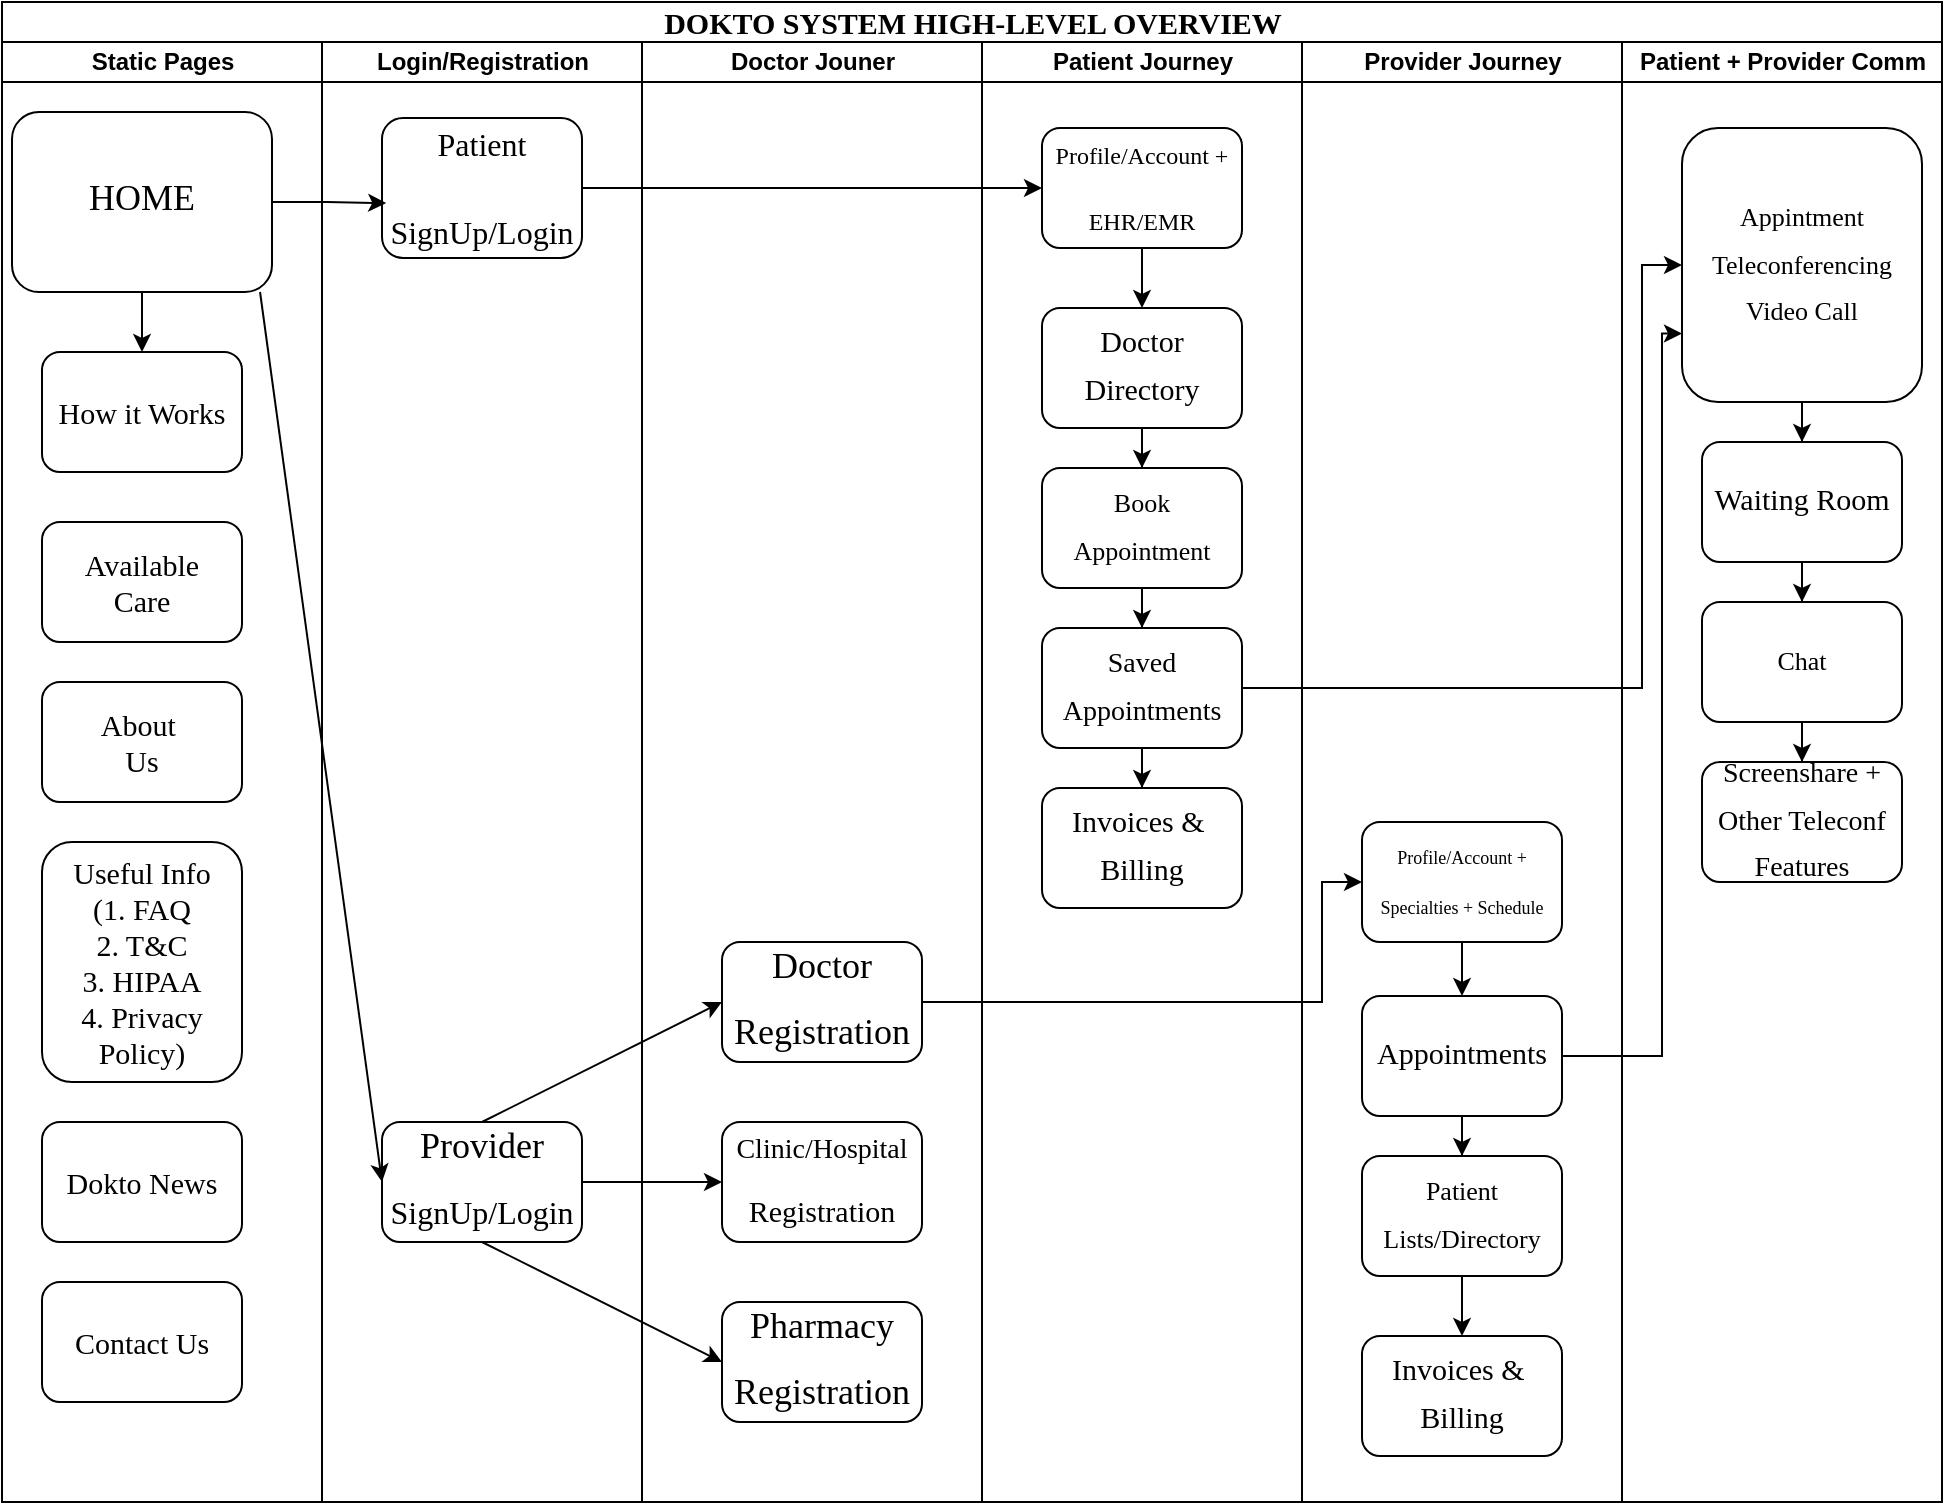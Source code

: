 <mxfile version="14.9.8" type="github">
  <diagram name="Page-1" id="74e2e168-ea6b-b213-b513-2b3c1d86103e">
    <mxGraphModel dx="1422" dy="740" grid="1" gridSize="10" guides="1" tooltips="1" connect="1" arrows="1" fold="1" page="1" pageScale="1" pageWidth="1100" pageHeight="850" background="none" math="0" shadow="0">
      <root>
        <mxCell id="0" />
        <mxCell id="1" parent="0" />
        <mxCell id="77e6c97f196da883-1" value="&lt;font style=&quot;font-size: 15px&quot;&gt;DOKTO SYSTEM HIGH-LEVEL OVERVIEW&lt;/font&gt;" style="swimlane;html=1;childLayout=stackLayout;startSize=20;rounded=0;shadow=0;labelBackgroundColor=none;strokeWidth=1;fontFamily=Verdana;fontSize=8;align=center;" parent="1" vertex="1">
          <mxGeometry x="70" y="40" width="970" height="750" as="geometry" />
        </mxCell>
        <mxCell id="77e6c97f196da883-2" value="Static Pages" style="swimlane;html=1;startSize=20;" parent="77e6c97f196da883-1" vertex="1">
          <mxGeometry y="20" width="160" height="730" as="geometry" />
        </mxCell>
        <mxCell id="jQUbzYPPH5g8hpw0QfmZ-1" value="" style="edgeStyle=orthogonalEdgeStyle;rounded=0;orthogonalLoop=1;jettySize=auto;html=1;" edge="1" parent="77e6c97f196da883-2" source="77e6c97f196da883-8" target="77e6c97f196da883-9">
          <mxGeometry relative="1" as="geometry" />
        </mxCell>
        <mxCell id="77e6c97f196da883-8" value="&lt;p style=&quot;line-height: 270%&quot;&gt;&lt;font style=&quot;font-size: 18px&quot;&gt;HOME&lt;/font&gt;&lt;/p&gt;" style="rounded=1;whiteSpace=wrap;html=1;shadow=0;labelBackgroundColor=none;strokeWidth=1;fontFamily=Verdana;fontSize=8;align=center;" parent="77e6c97f196da883-2" vertex="1">
          <mxGeometry x="5" y="35" width="130" height="90" as="geometry" />
        </mxCell>
        <mxCell id="77e6c97f196da883-9" value="&lt;font style=&quot;font-size: 15px&quot;&gt;How it Works&lt;/font&gt;" style="rounded=1;whiteSpace=wrap;html=1;shadow=0;labelBackgroundColor=none;strokeWidth=1;fontFamily=Verdana;fontSize=8;align=center;" parent="77e6c97f196da883-2" vertex="1">
          <mxGeometry x="20" y="155" width="100" height="60" as="geometry" />
        </mxCell>
        <mxCell id="jQUbzYPPH5g8hpw0QfmZ-2" value="&lt;font style=&quot;font-size: 15px&quot;&gt;Available&lt;br&gt;Care&lt;br&gt;&lt;/font&gt;" style="rounded=1;whiteSpace=wrap;html=1;shadow=0;labelBackgroundColor=none;strokeWidth=1;fontFamily=Verdana;fontSize=8;align=center;" vertex="1" parent="77e6c97f196da883-2">
          <mxGeometry x="20" y="240" width="100" height="60" as="geometry" />
        </mxCell>
        <mxCell id="jQUbzYPPH5g8hpw0QfmZ-3" value="&lt;font style=&quot;font-size: 15px&quot;&gt;About&amp;nbsp;&lt;br&gt;Us&lt;br&gt;&lt;/font&gt;" style="rounded=1;whiteSpace=wrap;html=1;shadow=0;labelBackgroundColor=none;strokeWidth=1;fontFamily=Verdana;fontSize=8;align=center;" vertex="1" parent="77e6c97f196da883-2">
          <mxGeometry x="20" y="320" width="100" height="60" as="geometry" />
        </mxCell>
        <mxCell id="jQUbzYPPH5g8hpw0QfmZ-4" value="&lt;font style=&quot;font-size: 15px&quot;&gt;Useful Info&lt;br&gt;(1. FAQ&lt;br&gt;2. T&amp;amp;C&lt;br&gt;3. HIPAA&lt;br&gt;4. Privacy Policy)&lt;br&gt;&lt;/font&gt;" style="rounded=1;whiteSpace=wrap;html=1;shadow=0;labelBackgroundColor=none;strokeWidth=1;fontFamily=Verdana;fontSize=8;align=center;" vertex="1" parent="77e6c97f196da883-2">
          <mxGeometry x="20" y="400" width="100" height="120" as="geometry" />
        </mxCell>
        <mxCell id="jQUbzYPPH5g8hpw0QfmZ-5" value="&lt;font style=&quot;font-size: 15px&quot;&gt;Dokto News&lt;br&gt;&lt;/font&gt;" style="rounded=1;whiteSpace=wrap;html=1;shadow=0;labelBackgroundColor=none;strokeWidth=1;fontFamily=Verdana;fontSize=8;align=center;" vertex="1" parent="77e6c97f196da883-2">
          <mxGeometry x="20" y="540" width="100" height="60" as="geometry" />
        </mxCell>
        <mxCell id="77e6c97f196da883-3" value="Login/Registration" style="swimlane;html=1;startSize=20;" parent="77e6c97f196da883-1" vertex="1">
          <mxGeometry x="160" y="20" width="160" height="730" as="geometry" />
        </mxCell>
        <mxCell id="jQUbzYPPH5g8hpw0QfmZ-16" value="&lt;p style=&quot;line-height: 270% ; font-size: 16px&quot;&gt;&lt;font style=&quot;font-size: 16px&quot;&gt;Patient SignUp&lt;/font&gt;&lt;span&gt;/Login&lt;/span&gt;&lt;/p&gt;" style="rounded=1;whiteSpace=wrap;html=1;shadow=0;labelBackgroundColor=none;strokeWidth=1;fontFamily=Verdana;fontSize=8;align=center;" vertex="1" parent="77e6c97f196da883-3">
          <mxGeometry x="30" y="38" width="100" height="70" as="geometry" />
        </mxCell>
        <mxCell id="jQUbzYPPH5g8hpw0QfmZ-18" value="&lt;p style=&quot;line-height: 270%&quot;&gt;&lt;font style=&quot;font-size: 18px&quot;&gt;Provider&lt;/font&gt;&lt;/p&gt;&lt;p style=&quot;line-height: 270%&quot;&gt;&lt;font style=&quot;font-size: 16px&quot;&gt;SignUp/Login&lt;/font&gt;&lt;/p&gt;" style="rounded=1;whiteSpace=wrap;html=1;shadow=0;labelBackgroundColor=none;strokeWidth=1;fontFamily=Verdana;fontSize=8;align=center;" vertex="1" parent="77e6c97f196da883-3">
          <mxGeometry x="30" y="540" width="100" height="60" as="geometry" />
        </mxCell>
        <mxCell id="77e6c97f196da883-4" value="Doctor Jouner" style="swimlane;html=1;startSize=20;" parent="77e6c97f196da883-1" vertex="1">
          <mxGeometry x="320" y="20" width="170" height="730" as="geometry" />
        </mxCell>
        <mxCell id="jQUbzYPPH5g8hpw0QfmZ-20" value="&lt;p style=&quot;line-height: 270%&quot;&gt;&lt;span style=&quot;font-size: 14px&quot;&gt;Clinic/Hospital&lt;/span&gt;&lt;/p&gt;&lt;p style=&quot;line-height: 270%&quot;&gt;&lt;font style=&quot;font-size: 15px&quot;&gt;Registration&lt;/font&gt;&lt;/p&gt;" style="rounded=1;whiteSpace=wrap;html=1;shadow=0;labelBackgroundColor=none;strokeWidth=1;fontFamily=Verdana;fontSize=8;align=center;" vertex="1" parent="77e6c97f196da883-4">
          <mxGeometry x="40" y="540" width="100" height="60" as="geometry" />
        </mxCell>
        <mxCell id="jQUbzYPPH5g8hpw0QfmZ-64" value="&lt;p style=&quot;line-height: 270%&quot;&gt;&lt;font style=&quot;font-size: 18px&quot;&gt;Doctor&lt;/font&gt;&lt;/p&gt;&lt;p style=&quot;line-height: 270%&quot;&gt;&lt;font style=&quot;font-size: 18px&quot;&gt;Registration&lt;/font&gt;&lt;/p&gt;" style="rounded=1;whiteSpace=wrap;html=1;shadow=0;labelBackgroundColor=none;strokeWidth=1;fontFamily=Verdana;fontSize=8;align=center;" vertex="1" parent="77e6c97f196da883-4">
          <mxGeometry x="40" y="450" width="100" height="60" as="geometry" />
        </mxCell>
        <mxCell id="jQUbzYPPH5g8hpw0QfmZ-65" value="&lt;p style=&quot;line-height: 270%&quot;&gt;&lt;font style=&quot;font-size: 18px&quot;&gt;Pharmacy&lt;/font&gt;&lt;/p&gt;&lt;p style=&quot;line-height: 270%&quot;&gt;&lt;font style=&quot;font-size: 18px&quot;&gt;Registration&lt;/font&gt;&lt;/p&gt;" style="rounded=1;whiteSpace=wrap;html=1;shadow=0;labelBackgroundColor=none;strokeWidth=1;fontFamily=Verdana;fontSize=8;align=center;" vertex="1" parent="77e6c97f196da883-4">
          <mxGeometry x="40" y="630" width="100" height="60" as="geometry" />
        </mxCell>
        <mxCell id="77e6c97f196da883-5" value="Patient Journey" style="swimlane;html=1;startSize=20;" parent="77e6c97f196da883-1" vertex="1">
          <mxGeometry x="490" y="20" width="160" height="730" as="geometry" />
        </mxCell>
        <mxCell id="jQUbzYPPH5g8hpw0QfmZ-77" value="" style="edgeStyle=orthogonalEdgeStyle;rounded=0;orthogonalLoop=1;jettySize=auto;html=1;" edge="1" parent="77e6c97f196da883-5" source="jQUbzYPPH5g8hpw0QfmZ-70" target="jQUbzYPPH5g8hpw0QfmZ-76">
          <mxGeometry relative="1" as="geometry" />
        </mxCell>
        <mxCell id="jQUbzYPPH5g8hpw0QfmZ-70" value="&lt;p style=&quot;line-height: 270% ; font-size: 12px&quot;&gt;Profile/Account + EHR/EMR&lt;/p&gt;" style="rounded=1;whiteSpace=wrap;html=1;shadow=0;labelBackgroundColor=none;strokeWidth=1;fontFamily=Verdana;fontSize=8;align=center;" vertex="1" parent="77e6c97f196da883-5">
          <mxGeometry x="30" y="43" width="100" height="60" as="geometry" />
        </mxCell>
        <mxCell id="jQUbzYPPH5g8hpw0QfmZ-79" style="edgeStyle=orthogonalEdgeStyle;rounded=0;orthogonalLoop=1;jettySize=auto;html=1;entryX=0.5;entryY=0;entryDx=0;entryDy=0;" edge="1" parent="77e6c97f196da883-5" source="jQUbzYPPH5g8hpw0QfmZ-72" target="jQUbzYPPH5g8hpw0QfmZ-73">
          <mxGeometry relative="1" as="geometry" />
        </mxCell>
        <mxCell id="jQUbzYPPH5g8hpw0QfmZ-72" value="&lt;p style=&quot;line-height: 270%&quot;&gt;&lt;font style=&quot;font-size: 13px&quot;&gt;Book Appointment&lt;/font&gt;&lt;/p&gt;" style="rounded=1;whiteSpace=wrap;html=1;shadow=0;labelBackgroundColor=none;strokeWidth=1;fontFamily=Verdana;fontSize=8;align=center;" vertex="1" parent="77e6c97f196da883-5">
          <mxGeometry x="30" y="213" width="100" height="60" as="geometry" />
        </mxCell>
        <mxCell id="jQUbzYPPH5g8hpw0QfmZ-80" style="edgeStyle=orthogonalEdgeStyle;rounded=0;orthogonalLoop=1;jettySize=auto;html=1;entryX=0.5;entryY=0;entryDx=0;entryDy=0;" edge="1" parent="77e6c97f196da883-5" source="jQUbzYPPH5g8hpw0QfmZ-73" target="jQUbzYPPH5g8hpw0QfmZ-75">
          <mxGeometry relative="1" as="geometry" />
        </mxCell>
        <mxCell id="jQUbzYPPH5g8hpw0QfmZ-73" value="&lt;p style=&quot;line-height: 270%&quot;&gt;&lt;font style=&quot;font-size: 14px&quot;&gt;Saved Appointments&lt;/font&gt;&lt;/p&gt;" style="rounded=1;whiteSpace=wrap;html=1;shadow=0;labelBackgroundColor=none;strokeWidth=1;fontFamily=Verdana;fontSize=8;align=center;" vertex="1" parent="77e6c97f196da883-5">
          <mxGeometry x="30" y="293" width="100" height="60" as="geometry" />
        </mxCell>
        <mxCell id="jQUbzYPPH5g8hpw0QfmZ-75" value="&lt;p style=&quot;line-height: 270%&quot;&gt;&lt;font style=&quot;font-size: 15px&quot;&gt;Invoices &amp;amp;&amp;nbsp; Billing&lt;/font&gt;&lt;/p&gt;" style="rounded=1;whiteSpace=wrap;html=1;shadow=0;labelBackgroundColor=none;strokeWidth=1;fontFamily=Verdana;fontSize=8;align=center;" vertex="1" parent="77e6c97f196da883-5">
          <mxGeometry x="30" y="373" width="100" height="60" as="geometry" />
        </mxCell>
        <mxCell id="jQUbzYPPH5g8hpw0QfmZ-78" value="" style="edgeStyle=orthogonalEdgeStyle;rounded=0;orthogonalLoop=1;jettySize=auto;html=1;" edge="1" parent="77e6c97f196da883-5" source="jQUbzYPPH5g8hpw0QfmZ-76" target="jQUbzYPPH5g8hpw0QfmZ-72">
          <mxGeometry relative="1" as="geometry" />
        </mxCell>
        <mxCell id="jQUbzYPPH5g8hpw0QfmZ-76" value="&lt;p style=&quot;line-height: 270%&quot;&gt;&lt;font style=&quot;font-size: 15px&quot;&gt;Doctor Directory&lt;/font&gt;&lt;/p&gt;" style="rounded=1;whiteSpace=wrap;html=1;shadow=0;labelBackgroundColor=none;strokeWidth=1;fontFamily=Verdana;fontSize=8;align=center;" vertex="1" parent="77e6c97f196da883-5">
          <mxGeometry x="30" y="133" width="100" height="60" as="geometry" />
        </mxCell>
        <mxCell id="77e6c97f196da883-6" value="Provider Journey" style="swimlane;html=1;startSize=20;" parent="77e6c97f196da883-1" vertex="1">
          <mxGeometry x="650" y="20" width="160" height="730" as="geometry" />
        </mxCell>
        <mxCell id="jQUbzYPPH5g8hpw0QfmZ-96" style="edgeStyle=orthogonalEdgeStyle;rounded=0;orthogonalLoop=1;jettySize=auto;html=1;" edge="1" parent="77e6c97f196da883-6" source="jQUbzYPPH5g8hpw0QfmZ-89" target="jQUbzYPPH5g8hpw0QfmZ-93">
          <mxGeometry relative="1" as="geometry" />
        </mxCell>
        <mxCell id="jQUbzYPPH5g8hpw0QfmZ-89" value="&lt;p style=&quot;line-height: 270% ; font-size: 9px&quot;&gt;Profile/Account + Specialties + Schedule&lt;/p&gt;" style="rounded=1;whiteSpace=wrap;html=1;shadow=0;labelBackgroundColor=none;strokeWidth=1;fontFamily=Verdana;fontSize=8;align=center;" vertex="1" parent="77e6c97f196da883-6">
          <mxGeometry x="30" y="390" width="100" height="60" as="geometry" />
        </mxCell>
        <mxCell id="jQUbzYPPH5g8hpw0QfmZ-98" style="edgeStyle=orthogonalEdgeStyle;rounded=0;orthogonalLoop=1;jettySize=auto;html=1;entryX=0.5;entryY=0;entryDx=0;entryDy=0;" edge="1" parent="77e6c97f196da883-6" source="jQUbzYPPH5g8hpw0QfmZ-90" target="jQUbzYPPH5g8hpw0QfmZ-92">
          <mxGeometry relative="1" as="geometry" />
        </mxCell>
        <mxCell id="jQUbzYPPH5g8hpw0QfmZ-90" value="&lt;p style=&quot;line-height: 270%&quot;&gt;&lt;font style=&quot;font-size: 13px&quot;&gt;Patient Lists/Directory&lt;/font&gt;&lt;/p&gt;" style="rounded=1;whiteSpace=wrap;html=1;shadow=0;labelBackgroundColor=none;strokeWidth=1;fontFamily=Verdana;fontSize=8;align=center;" vertex="1" parent="77e6c97f196da883-6">
          <mxGeometry x="30" y="557" width="100" height="60" as="geometry" />
        </mxCell>
        <mxCell id="jQUbzYPPH5g8hpw0QfmZ-92" value="&lt;p style=&quot;line-height: 270%&quot;&gt;&lt;font style=&quot;font-size: 15px&quot;&gt;Invoices &amp;amp;&amp;nbsp; Billing&lt;/font&gt;&lt;/p&gt;" style="rounded=1;whiteSpace=wrap;html=1;shadow=0;labelBackgroundColor=none;strokeWidth=1;fontFamily=Verdana;fontSize=8;align=center;" vertex="1" parent="77e6c97f196da883-6">
          <mxGeometry x="30" y="647" width="100" height="60" as="geometry" />
        </mxCell>
        <mxCell id="jQUbzYPPH5g8hpw0QfmZ-97" style="edgeStyle=orthogonalEdgeStyle;rounded=0;orthogonalLoop=1;jettySize=auto;html=1;entryX=0.5;entryY=0;entryDx=0;entryDy=0;" edge="1" parent="77e6c97f196da883-6" source="jQUbzYPPH5g8hpw0QfmZ-93" target="jQUbzYPPH5g8hpw0QfmZ-90">
          <mxGeometry relative="1" as="geometry" />
        </mxCell>
        <mxCell id="jQUbzYPPH5g8hpw0QfmZ-93" value="&lt;p style=&quot;line-height: 270%&quot;&gt;&lt;font style=&quot;font-size: 15px&quot;&gt;Appointments&lt;/font&gt;&lt;/p&gt;" style="rounded=1;whiteSpace=wrap;html=1;shadow=0;labelBackgroundColor=none;strokeWidth=1;fontFamily=Verdana;fontSize=8;align=center;" vertex="1" parent="77e6c97f196da883-6">
          <mxGeometry x="30" y="477" width="100" height="60" as="geometry" />
        </mxCell>
        <mxCell id="jQUbzYPPH5g8hpw0QfmZ-19" value="" style="endArrow=classic;html=1;entryX=0;entryY=0.5;entryDx=0;entryDy=0;exitX=0.954;exitY=1;exitDx=0;exitDy=0;exitPerimeter=0;" edge="1" parent="77e6c97f196da883-1" source="77e6c97f196da883-8" target="jQUbzYPPH5g8hpw0QfmZ-18">
          <mxGeometry width="50" height="50" relative="1" as="geometry">
            <mxPoint x="110" y="145" as="sourcePoint" />
            <mxPoint x="500" y="180" as="targetPoint" />
          </mxGeometry>
        </mxCell>
        <mxCell id="jQUbzYPPH5g8hpw0QfmZ-67" value="" style="endArrow=classic;html=1;exitX=0.5;exitY=0;exitDx=0;exitDy=0;entryX=0;entryY=0.5;entryDx=0;entryDy=0;" edge="1" parent="77e6c97f196da883-1" source="jQUbzYPPH5g8hpw0QfmZ-18" target="jQUbzYPPH5g8hpw0QfmZ-64">
          <mxGeometry width="50" height="50" relative="1" as="geometry">
            <mxPoint x="450" y="280" as="sourcePoint" />
            <mxPoint x="500" y="230" as="targetPoint" />
          </mxGeometry>
        </mxCell>
        <mxCell id="jQUbzYPPH5g8hpw0QfmZ-68" value="" style="endArrow=classic;html=1;entryX=0;entryY=0.5;entryDx=0;entryDy=0;exitX=1;exitY=0.5;exitDx=0;exitDy=0;" edge="1" parent="77e6c97f196da883-1" source="jQUbzYPPH5g8hpw0QfmZ-18" target="jQUbzYPPH5g8hpw0QfmZ-20">
          <mxGeometry width="50" height="50" relative="1" as="geometry">
            <mxPoint x="290" y="310" as="sourcePoint" />
            <mxPoint x="500" y="230" as="targetPoint" />
          </mxGeometry>
        </mxCell>
        <mxCell id="jQUbzYPPH5g8hpw0QfmZ-69" value="" style="endArrow=classic;html=1;exitX=0.5;exitY=1;exitDx=0;exitDy=0;entryX=0;entryY=0.5;entryDx=0;entryDy=0;" edge="1" parent="77e6c97f196da883-1" source="jQUbzYPPH5g8hpw0QfmZ-18" target="jQUbzYPPH5g8hpw0QfmZ-65">
          <mxGeometry width="50" height="50" relative="1" as="geometry">
            <mxPoint x="450" y="280" as="sourcePoint" />
            <mxPoint x="500" y="230" as="targetPoint" />
          </mxGeometry>
        </mxCell>
        <mxCell id="jQUbzYPPH5g8hpw0QfmZ-71" value="" style="endArrow=classic;html=1;exitX=1;exitY=0.5;exitDx=0;exitDy=0;entryX=0;entryY=0.5;entryDx=0;entryDy=0;" edge="1" parent="77e6c97f196da883-1" source="jQUbzYPPH5g8hpw0QfmZ-16" target="jQUbzYPPH5g8hpw0QfmZ-70">
          <mxGeometry width="50" height="50" relative="1" as="geometry">
            <mxPoint x="450" y="300" as="sourcePoint" />
            <mxPoint x="500" y="250" as="targetPoint" />
          </mxGeometry>
        </mxCell>
        <mxCell id="jQUbzYPPH5g8hpw0QfmZ-88" style="edgeStyle=orthogonalEdgeStyle;rounded=0;orthogonalLoop=1;jettySize=auto;html=1;entryX=0.021;entryY=0.608;entryDx=0;entryDy=0;entryPerimeter=0;" edge="1" parent="77e6c97f196da883-1" source="77e6c97f196da883-8" target="jQUbzYPPH5g8hpw0QfmZ-16">
          <mxGeometry relative="1" as="geometry" />
        </mxCell>
        <mxCell id="jQUbzYPPH5g8hpw0QfmZ-99" style="edgeStyle=orthogonalEdgeStyle;rounded=0;orthogonalLoop=1;jettySize=auto;html=1;entryX=0;entryY=0.5;entryDx=0;entryDy=0;" edge="1" parent="77e6c97f196da883-1" source="jQUbzYPPH5g8hpw0QfmZ-64" target="jQUbzYPPH5g8hpw0QfmZ-89">
          <mxGeometry relative="1" as="geometry">
            <mxPoint x="660" y="440" as="targetPoint" />
            <Array as="points">
              <mxPoint x="660" y="500" />
              <mxPoint x="660" y="440" />
            </Array>
          </mxGeometry>
        </mxCell>
        <mxCell id="77e6c97f196da883-7" value="Patient + Provider Comm" style="swimlane;html=1;startSize=20;" parent="77e6c97f196da883-1" vertex="1">
          <mxGeometry x="810" y="20" width="160" height="730" as="geometry" />
        </mxCell>
        <mxCell id="jQUbzYPPH5g8hpw0QfmZ-109" style="edgeStyle=orthogonalEdgeStyle;rounded=0;orthogonalLoop=1;jettySize=auto;html=1;" edge="1" parent="77e6c97f196da883-7" source="jQUbzYPPH5g8hpw0QfmZ-100" target="jQUbzYPPH5g8hpw0QfmZ-108">
          <mxGeometry relative="1" as="geometry" />
        </mxCell>
        <mxCell id="jQUbzYPPH5g8hpw0QfmZ-100" value="&lt;p style=&quot;line-height: 270%&quot;&gt;&lt;font style=&quot;font-size: 13px&quot;&gt;Appintment Teleconferencing Video Call&lt;/font&gt;&lt;/p&gt;" style="rounded=1;whiteSpace=wrap;html=1;shadow=0;labelBackgroundColor=none;strokeWidth=1;fontFamily=Verdana;fontSize=8;align=center;" vertex="1" parent="77e6c97f196da883-7">
          <mxGeometry x="30" y="43" width="120" height="137" as="geometry" />
        </mxCell>
        <mxCell id="jQUbzYPPH5g8hpw0QfmZ-111" style="edgeStyle=orthogonalEdgeStyle;rounded=0;orthogonalLoop=1;jettySize=auto;html=1;entryX=0.5;entryY=0;entryDx=0;entryDy=0;" edge="1" parent="77e6c97f196da883-7" source="jQUbzYPPH5g8hpw0QfmZ-106" target="jQUbzYPPH5g8hpw0QfmZ-107">
          <mxGeometry relative="1" as="geometry" />
        </mxCell>
        <mxCell id="jQUbzYPPH5g8hpw0QfmZ-106" value="&lt;p style=&quot;line-height: 270%&quot;&gt;&lt;font style=&quot;font-size: 13px&quot;&gt;Chat&lt;/font&gt;&lt;/p&gt;" style="rounded=1;whiteSpace=wrap;html=1;shadow=0;labelBackgroundColor=none;strokeWidth=1;fontFamily=Verdana;fontSize=8;align=center;" vertex="1" parent="77e6c97f196da883-7">
          <mxGeometry x="40" y="280" width="100" height="60" as="geometry" />
        </mxCell>
        <mxCell id="jQUbzYPPH5g8hpw0QfmZ-107" value="&lt;p style=&quot;line-height: 270%&quot;&gt;&lt;span style=&quot;font-size: 14px&quot;&gt;Screenshare + O&lt;/span&gt;&lt;span style=&quot;font-size: 14px&quot;&gt;ther Teleconf Features&lt;/span&gt;&lt;/p&gt;" style="rounded=1;whiteSpace=wrap;html=1;shadow=0;labelBackgroundColor=none;strokeWidth=1;fontFamily=Verdana;fontSize=8;align=center;" vertex="1" parent="77e6c97f196da883-7">
          <mxGeometry x="40" y="360" width="100" height="60" as="geometry" />
        </mxCell>
        <mxCell id="jQUbzYPPH5g8hpw0QfmZ-110" style="edgeStyle=orthogonalEdgeStyle;rounded=0;orthogonalLoop=1;jettySize=auto;html=1;entryX=0.5;entryY=0;entryDx=0;entryDy=0;" edge="1" parent="77e6c97f196da883-7" source="jQUbzYPPH5g8hpw0QfmZ-108" target="jQUbzYPPH5g8hpw0QfmZ-106">
          <mxGeometry relative="1" as="geometry" />
        </mxCell>
        <mxCell id="jQUbzYPPH5g8hpw0QfmZ-108" value="&lt;p style=&quot;line-height: 270%&quot;&gt;&lt;font style=&quot;font-size: 15px&quot;&gt;Waiting Room&lt;/font&gt;&lt;/p&gt;" style="rounded=1;whiteSpace=wrap;html=1;shadow=0;labelBackgroundColor=none;strokeWidth=1;fontFamily=Verdana;fontSize=8;align=center;" vertex="1" parent="77e6c97f196da883-7">
          <mxGeometry x="40" y="200" width="100" height="60" as="geometry" />
        </mxCell>
        <mxCell id="jQUbzYPPH5g8hpw0QfmZ-104" style="edgeStyle=orthogonalEdgeStyle;rounded=0;orthogonalLoop=1;jettySize=auto;html=1;entryX=0;entryY=0.5;entryDx=0;entryDy=0;" edge="1" parent="77e6c97f196da883-1" source="jQUbzYPPH5g8hpw0QfmZ-73" target="jQUbzYPPH5g8hpw0QfmZ-100">
          <mxGeometry relative="1" as="geometry">
            <mxPoint x="820" y="343" as="targetPoint" />
            <Array as="points">
              <mxPoint x="820" y="343" />
              <mxPoint x="820" y="132" />
            </Array>
          </mxGeometry>
        </mxCell>
        <mxCell id="jQUbzYPPH5g8hpw0QfmZ-105" style="edgeStyle=orthogonalEdgeStyle;rounded=0;orthogonalLoop=1;jettySize=auto;html=1;entryX=0;entryY=0.75;entryDx=0;entryDy=0;" edge="1" parent="77e6c97f196da883-1" source="jQUbzYPPH5g8hpw0QfmZ-93" target="jQUbzYPPH5g8hpw0QfmZ-100">
          <mxGeometry relative="1" as="geometry">
            <Array as="points">
              <mxPoint x="830" y="527" />
              <mxPoint x="830" y="166" />
            </Array>
          </mxGeometry>
        </mxCell>
        <mxCell id="jQUbzYPPH5g8hpw0QfmZ-14" value="&lt;font style=&quot;font-size: 15px&quot;&gt;Contact Us&lt;br&gt;&lt;/font&gt;" style="rounded=1;whiteSpace=wrap;html=1;shadow=0;labelBackgroundColor=none;strokeWidth=1;fontFamily=Verdana;fontSize=8;align=center;" vertex="1" parent="1">
          <mxGeometry x="90" y="680" width="100" height="60" as="geometry" />
        </mxCell>
      </root>
    </mxGraphModel>
  </diagram>
</mxfile>
